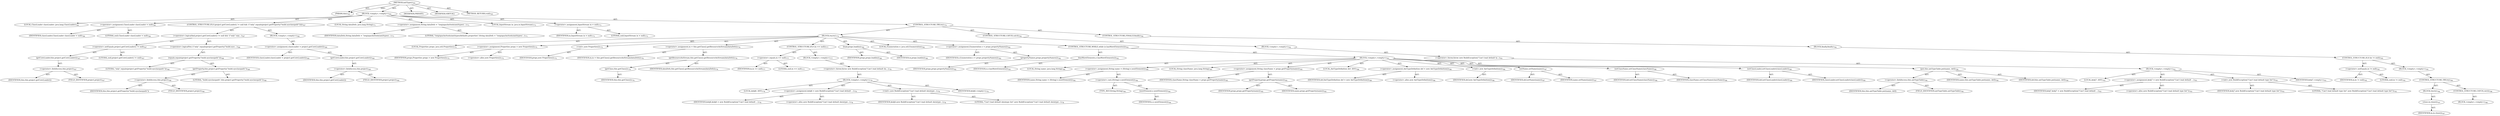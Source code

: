 digraph "initTypes" {  
"111669149727" [label = <(METHOD,initTypes)<SUB>765</SUB>> ]
"115964117008" [label = <(PARAM,this)<SUB>765</SUB>> ]
"25769803874" [label = <(BLOCK,&lt;empty&gt;,&lt;empty&gt;)<SUB>765</SUB>> ]
"94489280564" [label = <(LOCAL,ClassLoader classLoader: java.lang.ClassLoader)<SUB>766</SUB>> ]
"30064771504" [label = <(&lt;operator&gt;.assignment,ClassLoader classLoader = null)<SUB>766</SUB>> ]
"68719477135" [label = <(IDENTIFIER,classLoader,ClassLoader classLoader = null)<SUB>766</SUB>> ]
"90194313281" [label = <(LITERAL,null,ClassLoader classLoader = null)<SUB>766</SUB>> ]
"47244640305" [label = <(CONTROL_STRUCTURE,IF,if (project.getCoreLoader() != null &amp;&amp; !(&quot;only&quot;.equals(project.getProperty(&quot;build.sysclasspath&quot;)))))<SUB>767</SUB>> ]
"30064771505" [label = <(&lt;operator&gt;.logicalAnd,project.getCoreLoader() != null &amp;&amp; !(&quot;only&quot;.equ...)<SUB>767</SUB>> ]
"30064771506" [label = <(&lt;operator&gt;.notEquals,project.getCoreLoader() != null)<SUB>767</SUB>> ]
"30064771507" [label = <(getCoreLoader,this.project.getCoreLoader())<SUB>767</SUB>> ]
"30064771508" [label = <(&lt;operator&gt;.fieldAccess,this.project)<SUB>767</SUB>> ]
"68719477136" [label = <(IDENTIFIER,this,this.project.getCoreLoader())> ]
"55834574950" [label = <(FIELD_IDENTIFIER,project,project)<SUB>767</SUB>> ]
"90194313282" [label = <(LITERAL,null,project.getCoreLoader() != null)<SUB>767</SUB>> ]
"30064771509" [label = <(&lt;operator&gt;.logicalNot,!(&quot;only&quot;.equals(project.getProperty(&quot;build.sysc...)<SUB>768</SUB>> ]
"30064771510" [label = <(equals,equals(project.getProperty(&quot;build.sysclasspath&quot;)))<SUB>768</SUB>> ]
"90194313283" [label = <(LITERAL,&quot;only&quot;,equals(project.getProperty(&quot;build.sysclasspath&quot;)))<SUB>768</SUB>> ]
"30064771511" [label = <(getProperty,this.project.getProperty(&quot;build.sysclasspath&quot;))<SUB>768</SUB>> ]
"30064771512" [label = <(&lt;operator&gt;.fieldAccess,this.project)<SUB>768</SUB>> ]
"68719477137" [label = <(IDENTIFIER,this,this.project.getProperty(&quot;build.sysclasspath&quot;))> ]
"55834574951" [label = <(FIELD_IDENTIFIER,project,project)<SUB>768</SUB>> ]
"90194313284" [label = <(LITERAL,&quot;build.sysclasspath&quot;,this.project.getProperty(&quot;build.sysclasspath&quot;))<SUB>768</SUB>> ]
"25769803875" [label = <(BLOCK,&lt;empty&gt;,&lt;empty&gt;)<SUB>768</SUB>> ]
"30064771513" [label = <(&lt;operator&gt;.assignment,classLoader = project.getCoreLoader())<SUB>769</SUB>> ]
"68719477138" [label = <(IDENTIFIER,classLoader,classLoader = project.getCoreLoader())<SUB>769</SUB>> ]
"30064771514" [label = <(getCoreLoader,this.project.getCoreLoader())<SUB>769</SUB>> ]
"30064771515" [label = <(&lt;operator&gt;.fieldAccess,this.project)<SUB>769</SUB>> ]
"68719477139" [label = <(IDENTIFIER,this,this.project.getCoreLoader())> ]
"55834574952" [label = <(FIELD_IDENTIFIER,project,project)<SUB>769</SUB>> ]
"94489280565" [label = <(LOCAL,String dataDefs: java.lang.String)<SUB>771</SUB>> ]
"30064771516" [label = <(&lt;operator&gt;.assignment,String dataDefs = &quot;/org/apache/tools/ant/types/...)<SUB>771</SUB>> ]
"68719477140" [label = <(IDENTIFIER,dataDefs,String dataDefs = &quot;/org/apache/tools/ant/types/...)<SUB>771</SUB>> ]
"90194313285" [label = <(LITERAL,&quot;/org/apache/tools/ant/types/defaults.properties&quot;,String dataDefs = &quot;/org/apache/tools/ant/types/...)<SUB>771</SUB>> ]
"94489280566" [label = <(LOCAL,InputStream in: java.io.InputStream)<SUB>773</SUB>> ]
"30064771517" [label = <(&lt;operator&gt;.assignment,InputStream in = null)<SUB>773</SUB>> ]
"68719477141" [label = <(IDENTIFIER,in,InputStream in = null)<SUB>773</SUB>> ]
"90194313286" [label = <(LITERAL,null,InputStream in = null)<SUB>773</SUB>> ]
"47244640306" [label = <(CONTROL_STRUCTURE,TRY,try)<SUB>774</SUB>> ]
"25769803876" [label = <(BLOCK,try,try)<SUB>774</SUB>> ]
"94489280567" [label = <(LOCAL,Properties props: java.util.Properties)<SUB>775</SUB>> ]
"30064771518" [label = <(&lt;operator&gt;.assignment,Properties props = new Properties())<SUB>775</SUB>> ]
"68719477142" [label = <(IDENTIFIER,props,Properties props = new Properties())<SUB>775</SUB>> ]
"30064771519" [label = <(&lt;operator&gt;.alloc,new Properties())<SUB>775</SUB>> ]
"30064771520" [label = <(&lt;init&gt;,new Properties())<SUB>775</SUB>> ]
"68719477143" [label = <(IDENTIFIER,props,new Properties())<SUB>775</SUB>> ]
"30064771521" [label = <(&lt;operator&gt;.assignment,in = this.getClass().getResourceAsStream(dataDefs))<SUB>776</SUB>> ]
"68719477144" [label = <(IDENTIFIER,in,in = this.getClass().getResourceAsStream(dataDefs))<SUB>776</SUB>> ]
"30064771522" [label = <(getResourceAsStream,this.getClass().getResourceAsStream(dataDefs))<SUB>776</SUB>> ]
"30064771523" [label = <(getClass,this.getClass())<SUB>776</SUB>> ]
"68719476763" [label = <(IDENTIFIER,this,this.getClass())<SUB>776</SUB>> ]
"68719477145" [label = <(IDENTIFIER,dataDefs,this.getClass().getResourceAsStream(dataDefs))<SUB>776</SUB>> ]
"47244640307" [label = <(CONTROL_STRUCTURE,IF,if (in == null))<SUB>777</SUB>> ]
"30064771524" [label = <(&lt;operator&gt;.equals,in == null)<SUB>777</SUB>> ]
"68719477146" [label = <(IDENTIFIER,in,in == null)<SUB>777</SUB>> ]
"90194313287" [label = <(LITERAL,null,in == null)<SUB>777</SUB>> ]
"25769803877" [label = <(BLOCK,&lt;empty&gt;,&lt;empty&gt;)<SUB>777</SUB>> ]
"30064771525" [label = <(&lt;operator&gt;.throw,throw new BuildException(&quot;Can't load default da...)<SUB>778</SUB>> ]
"25769803878" [label = <(BLOCK,&lt;empty&gt;,&lt;empty&gt;)<SUB>778</SUB>> ]
"94489280568" [label = <(LOCAL,$obj6: ANY)<SUB>778</SUB>> ]
"30064771526" [label = <(&lt;operator&gt;.assignment,$obj6 = new BuildException(&quot;Can't load default ...)<SUB>778</SUB>> ]
"68719477147" [label = <(IDENTIFIER,$obj6,$obj6 = new BuildException(&quot;Can't load default ...)<SUB>778</SUB>> ]
"30064771527" [label = <(&lt;operator&gt;.alloc,new BuildException(&quot;Can't load default datatype...)<SUB>778</SUB>> ]
"30064771528" [label = <(&lt;init&gt;,new BuildException(&quot;Can't load default datatype...)<SUB>778</SUB>> ]
"68719477148" [label = <(IDENTIFIER,$obj6,new BuildException(&quot;Can't load default datatype...)<SUB>778</SUB>> ]
"90194313288" [label = <(LITERAL,&quot;Can't load default datatype list&quot;,new BuildException(&quot;Can't load default datatype...)<SUB>778</SUB>> ]
"68719477149" [label = <(IDENTIFIER,$obj6,&lt;empty&gt;)<SUB>778</SUB>> ]
"30064771529" [label = <(load,props.load(in))<SUB>780</SUB>> ]
"68719477150" [label = <(IDENTIFIER,props,props.load(in))<SUB>780</SUB>> ]
"68719477151" [label = <(IDENTIFIER,in,props.load(in))<SUB>780</SUB>> ]
"94489280569" [label = <(LOCAL,Enumeration e: java.util.Enumeration)<SUB>782</SUB>> ]
"30064771530" [label = <(&lt;operator&gt;.assignment,Enumeration e = props.propertyNames())<SUB>782</SUB>> ]
"68719477152" [label = <(IDENTIFIER,e,Enumeration e = props.propertyNames())<SUB>782</SUB>> ]
"30064771531" [label = <(propertyNames,props.propertyNames())<SUB>782</SUB>> ]
"68719477153" [label = <(IDENTIFIER,props,props.propertyNames())<SUB>782</SUB>> ]
"47244640308" [label = <(CONTROL_STRUCTURE,WHILE,while (e.hasMoreElements()))<SUB>783</SUB>> ]
"30064771532" [label = <(hasMoreElements,e.hasMoreElements())<SUB>783</SUB>> ]
"68719477154" [label = <(IDENTIFIER,e,e.hasMoreElements())<SUB>783</SUB>> ]
"25769803879" [label = <(BLOCK,&lt;empty&gt;,&lt;empty&gt;)<SUB>783</SUB>> ]
"94489280570" [label = <(LOCAL,String name: java.lang.String)<SUB>784</SUB>> ]
"30064771533" [label = <(&lt;operator&gt;.assignment,String name = (String) e.nextElement())<SUB>784</SUB>> ]
"68719477155" [label = <(IDENTIFIER,name,String name = (String) e.nextElement())<SUB>784</SUB>> ]
"30064771534" [label = <(&lt;operator&gt;.cast,(String) e.nextElement())<SUB>784</SUB>> ]
"180388626448" [label = <(TYPE_REF,String,String)<SUB>784</SUB>> ]
"30064771535" [label = <(nextElement,e.nextElement())<SUB>784</SUB>> ]
"68719477156" [label = <(IDENTIFIER,e,e.nextElement())<SUB>784</SUB>> ]
"94489280571" [label = <(LOCAL,String className: java.lang.String)<SUB>785</SUB>> ]
"30064771536" [label = <(&lt;operator&gt;.assignment,String className = props.getProperty(name))<SUB>785</SUB>> ]
"68719477157" [label = <(IDENTIFIER,className,String className = props.getProperty(name))<SUB>785</SUB>> ]
"30064771537" [label = <(getProperty,props.getProperty(name))<SUB>785</SUB>> ]
"68719477158" [label = <(IDENTIFIER,props,props.getProperty(name))<SUB>785</SUB>> ]
"68719477159" [label = <(IDENTIFIER,name,props.getProperty(name))<SUB>785</SUB>> ]
"94489280572" [label = <(LOCAL,AntTypeDefinition def: ANY)<SUB>786</SUB>> ]
"30064771538" [label = <(&lt;operator&gt;.assignment,AntTypeDefinition def = new AntTypeDefinition())<SUB>786</SUB>> ]
"68719477160" [label = <(IDENTIFIER,def,AntTypeDefinition def = new AntTypeDefinition())<SUB>786</SUB>> ]
"30064771539" [label = <(&lt;operator&gt;.alloc,new AntTypeDefinition())<SUB>786</SUB>> ]
"30064771540" [label = <(&lt;init&gt;,new AntTypeDefinition())<SUB>786</SUB>> ]
"68719477161" [label = <(IDENTIFIER,def,new AntTypeDefinition())<SUB>786</SUB>> ]
"30064771541" [label = <(setName,setName(name))<SUB>787</SUB>> ]
"68719477162" [label = <(IDENTIFIER,def,setName(name))<SUB>787</SUB>> ]
"68719477163" [label = <(IDENTIFIER,name,setName(name))<SUB>787</SUB>> ]
"30064771542" [label = <(setClassName,setClassName(className))<SUB>788</SUB>> ]
"68719477164" [label = <(IDENTIFIER,def,setClassName(className))<SUB>788</SUB>> ]
"68719477165" [label = <(IDENTIFIER,className,setClassName(className))<SUB>788</SUB>> ]
"30064771543" [label = <(setClassLoader,setClassLoader(classLoader))<SUB>789</SUB>> ]
"68719477166" [label = <(IDENTIFIER,def,setClassLoader(classLoader))<SUB>789</SUB>> ]
"68719477167" [label = <(IDENTIFIER,classLoader,setClassLoader(classLoader))<SUB>789</SUB>> ]
"30064771544" [label = <(put,this.antTypeTable.put(name, def))<SUB>790</SUB>> ]
"30064771545" [label = <(&lt;operator&gt;.fieldAccess,this.antTypeTable)<SUB>790</SUB>> ]
"68719477168" [label = <(IDENTIFIER,this,this.antTypeTable.put(name, def))> ]
"55834574953" [label = <(FIELD_IDENTIFIER,antTypeTable,antTypeTable)<SUB>790</SUB>> ]
"68719477169" [label = <(IDENTIFIER,name,this.antTypeTable.put(name, def))<SUB>790</SUB>> ]
"68719477170" [label = <(IDENTIFIER,def,this.antTypeTable.put(name, def))<SUB>790</SUB>> ]
"47244640309" [label = <(CONTROL_STRUCTURE,CATCH,catch)<SUB>792</SUB>> ]
"25769803880" [label = <(BLOCK,&lt;empty&gt;,&lt;empty&gt;)<SUB>792</SUB>> ]
"30064771546" [label = <(&lt;operator&gt;.throw,throw new BuildException(&quot;Can't load default ty...)<SUB>793</SUB>> ]
"25769803881" [label = <(BLOCK,&lt;empty&gt;,&lt;empty&gt;)<SUB>793</SUB>> ]
"94489280573" [label = <(LOCAL,$obj7: ANY)<SUB>793</SUB>> ]
"30064771547" [label = <(&lt;operator&gt;.assignment,$obj7 = new BuildException(&quot;Can't load default ...)<SUB>793</SUB>> ]
"68719477171" [label = <(IDENTIFIER,$obj7,$obj7 = new BuildException(&quot;Can't load default ...)<SUB>793</SUB>> ]
"30064771548" [label = <(&lt;operator&gt;.alloc,new BuildException(&quot;Can't load default type list&quot;))<SUB>793</SUB>> ]
"30064771549" [label = <(&lt;init&gt;,new BuildException(&quot;Can't load default type list&quot;))<SUB>793</SUB>> ]
"68719477172" [label = <(IDENTIFIER,$obj7,new BuildException(&quot;Can't load default type list&quot;))<SUB>793</SUB>> ]
"90194313289" [label = <(LITERAL,&quot;Can't load default type list&quot;,new BuildException(&quot;Can't load default type list&quot;))<SUB>793</SUB>> ]
"68719477173" [label = <(IDENTIFIER,$obj7,&lt;empty&gt;)<SUB>793</SUB>> ]
"47244640310" [label = <(CONTROL_STRUCTURE,FINALLY,finally)<SUB>794</SUB>> ]
"25769803882" [label = <(BLOCK,finally,finally)<SUB>794</SUB>> ]
"47244640311" [label = <(CONTROL_STRUCTURE,IF,if (in != null))<SUB>795</SUB>> ]
"30064771550" [label = <(&lt;operator&gt;.notEquals,in != null)<SUB>795</SUB>> ]
"68719477174" [label = <(IDENTIFIER,in,in != null)<SUB>795</SUB>> ]
"90194313290" [label = <(LITERAL,null,in != null)<SUB>795</SUB>> ]
"25769803883" [label = <(BLOCK,&lt;empty&gt;,&lt;empty&gt;)<SUB>795</SUB>> ]
"47244640312" [label = <(CONTROL_STRUCTURE,TRY,try)<SUB>796</SUB>> ]
"25769803884" [label = <(BLOCK,try,try)<SUB>796</SUB>> ]
"30064771551" [label = <(close,in.close())<SUB>797</SUB>> ]
"68719477175" [label = <(IDENTIFIER,in,in.close())<SUB>797</SUB>> ]
"47244640313" [label = <(CONTROL_STRUCTURE,CATCH,catch)<SUB>798</SUB>> ]
"25769803885" [label = <(BLOCK,&lt;empty&gt;,&lt;empty&gt;)<SUB>798</SUB>> ]
"133143986256" [label = <(MODIFIER,PRIVATE)> ]
"133143986257" [label = <(MODIFIER,VIRTUAL)> ]
"128849018911" [label = <(METHOD_RETURN,void)<SUB>765</SUB>> ]
  "111669149727" -> "115964117008"  [ label = "AST: "] 
  "111669149727" -> "25769803874"  [ label = "AST: "] 
  "111669149727" -> "133143986256"  [ label = "AST: "] 
  "111669149727" -> "133143986257"  [ label = "AST: "] 
  "111669149727" -> "128849018911"  [ label = "AST: "] 
  "25769803874" -> "94489280564"  [ label = "AST: "] 
  "25769803874" -> "30064771504"  [ label = "AST: "] 
  "25769803874" -> "47244640305"  [ label = "AST: "] 
  "25769803874" -> "94489280565"  [ label = "AST: "] 
  "25769803874" -> "30064771516"  [ label = "AST: "] 
  "25769803874" -> "94489280566"  [ label = "AST: "] 
  "25769803874" -> "30064771517"  [ label = "AST: "] 
  "25769803874" -> "47244640306"  [ label = "AST: "] 
  "30064771504" -> "68719477135"  [ label = "AST: "] 
  "30064771504" -> "90194313281"  [ label = "AST: "] 
  "47244640305" -> "30064771505"  [ label = "AST: "] 
  "47244640305" -> "25769803875"  [ label = "AST: "] 
  "30064771505" -> "30064771506"  [ label = "AST: "] 
  "30064771505" -> "30064771509"  [ label = "AST: "] 
  "30064771506" -> "30064771507"  [ label = "AST: "] 
  "30064771506" -> "90194313282"  [ label = "AST: "] 
  "30064771507" -> "30064771508"  [ label = "AST: "] 
  "30064771508" -> "68719477136"  [ label = "AST: "] 
  "30064771508" -> "55834574950"  [ label = "AST: "] 
  "30064771509" -> "30064771510"  [ label = "AST: "] 
  "30064771510" -> "90194313283"  [ label = "AST: "] 
  "30064771510" -> "30064771511"  [ label = "AST: "] 
  "30064771511" -> "30064771512"  [ label = "AST: "] 
  "30064771511" -> "90194313284"  [ label = "AST: "] 
  "30064771512" -> "68719477137"  [ label = "AST: "] 
  "30064771512" -> "55834574951"  [ label = "AST: "] 
  "25769803875" -> "30064771513"  [ label = "AST: "] 
  "30064771513" -> "68719477138"  [ label = "AST: "] 
  "30064771513" -> "30064771514"  [ label = "AST: "] 
  "30064771514" -> "30064771515"  [ label = "AST: "] 
  "30064771515" -> "68719477139"  [ label = "AST: "] 
  "30064771515" -> "55834574952"  [ label = "AST: "] 
  "30064771516" -> "68719477140"  [ label = "AST: "] 
  "30064771516" -> "90194313285"  [ label = "AST: "] 
  "30064771517" -> "68719477141"  [ label = "AST: "] 
  "30064771517" -> "90194313286"  [ label = "AST: "] 
  "47244640306" -> "25769803876"  [ label = "AST: "] 
  "47244640306" -> "47244640309"  [ label = "AST: "] 
  "47244640306" -> "47244640310"  [ label = "AST: "] 
  "25769803876" -> "94489280567"  [ label = "AST: "] 
  "25769803876" -> "30064771518"  [ label = "AST: "] 
  "25769803876" -> "30064771520"  [ label = "AST: "] 
  "25769803876" -> "30064771521"  [ label = "AST: "] 
  "25769803876" -> "47244640307"  [ label = "AST: "] 
  "25769803876" -> "30064771529"  [ label = "AST: "] 
  "25769803876" -> "94489280569"  [ label = "AST: "] 
  "25769803876" -> "30064771530"  [ label = "AST: "] 
  "25769803876" -> "47244640308"  [ label = "AST: "] 
  "30064771518" -> "68719477142"  [ label = "AST: "] 
  "30064771518" -> "30064771519"  [ label = "AST: "] 
  "30064771520" -> "68719477143"  [ label = "AST: "] 
  "30064771521" -> "68719477144"  [ label = "AST: "] 
  "30064771521" -> "30064771522"  [ label = "AST: "] 
  "30064771522" -> "30064771523"  [ label = "AST: "] 
  "30064771522" -> "68719477145"  [ label = "AST: "] 
  "30064771523" -> "68719476763"  [ label = "AST: "] 
  "47244640307" -> "30064771524"  [ label = "AST: "] 
  "47244640307" -> "25769803877"  [ label = "AST: "] 
  "30064771524" -> "68719477146"  [ label = "AST: "] 
  "30064771524" -> "90194313287"  [ label = "AST: "] 
  "25769803877" -> "30064771525"  [ label = "AST: "] 
  "30064771525" -> "25769803878"  [ label = "AST: "] 
  "25769803878" -> "94489280568"  [ label = "AST: "] 
  "25769803878" -> "30064771526"  [ label = "AST: "] 
  "25769803878" -> "30064771528"  [ label = "AST: "] 
  "25769803878" -> "68719477149"  [ label = "AST: "] 
  "30064771526" -> "68719477147"  [ label = "AST: "] 
  "30064771526" -> "30064771527"  [ label = "AST: "] 
  "30064771528" -> "68719477148"  [ label = "AST: "] 
  "30064771528" -> "90194313288"  [ label = "AST: "] 
  "30064771529" -> "68719477150"  [ label = "AST: "] 
  "30064771529" -> "68719477151"  [ label = "AST: "] 
  "30064771530" -> "68719477152"  [ label = "AST: "] 
  "30064771530" -> "30064771531"  [ label = "AST: "] 
  "30064771531" -> "68719477153"  [ label = "AST: "] 
  "47244640308" -> "30064771532"  [ label = "AST: "] 
  "47244640308" -> "25769803879"  [ label = "AST: "] 
  "30064771532" -> "68719477154"  [ label = "AST: "] 
  "25769803879" -> "94489280570"  [ label = "AST: "] 
  "25769803879" -> "30064771533"  [ label = "AST: "] 
  "25769803879" -> "94489280571"  [ label = "AST: "] 
  "25769803879" -> "30064771536"  [ label = "AST: "] 
  "25769803879" -> "94489280572"  [ label = "AST: "] 
  "25769803879" -> "30064771538"  [ label = "AST: "] 
  "25769803879" -> "30064771540"  [ label = "AST: "] 
  "25769803879" -> "30064771541"  [ label = "AST: "] 
  "25769803879" -> "30064771542"  [ label = "AST: "] 
  "25769803879" -> "30064771543"  [ label = "AST: "] 
  "25769803879" -> "30064771544"  [ label = "AST: "] 
  "30064771533" -> "68719477155"  [ label = "AST: "] 
  "30064771533" -> "30064771534"  [ label = "AST: "] 
  "30064771534" -> "180388626448"  [ label = "AST: "] 
  "30064771534" -> "30064771535"  [ label = "AST: "] 
  "30064771535" -> "68719477156"  [ label = "AST: "] 
  "30064771536" -> "68719477157"  [ label = "AST: "] 
  "30064771536" -> "30064771537"  [ label = "AST: "] 
  "30064771537" -> "68719477158"  [ label = "AST: "] 
  "30064771537" -> "68719477159"  [ label = "AST: "] 
  "30064771538" -> "68719477160"  [ label = "AST: "] 
  "30064771538" -> "30064771539"  [ label = "AST: "] 
  "30064771540" -> "68719477161"  [ label = "AST: "] 
  "30064771541" -> "68719477162"  [ label = "AST: "] 
  "30064771541" -> "68719477163"  [ label = "AST: "] 
  "30064771542" -> "68719477164"  [ label = "AST: "] 
  "30064771542" -> "68719477165"  [ label = "AST: "] 
  "30064771543" -> "68719477166"  [ label = "AST: "] 
  "30064771543" -> "68719477167"  [ label = "AST: "] 
  "30064771544" -> "30064771545"  [ label = "AST: "] 
  "30064771544" -> "68719477169"  [ label = "AST: "] 
  "30064771544" -> "68719477170"  [ label = "AST: "] 
  "30064771545" -> "68719477168"  [ label = "AST: "] 
  "30064771545" -> "55834574953"  [ label = "AST: "] 
  "47244640309" -> "25769803880"  [ label = "AST: "] 
  "25769803880" -> "30064771546"  [ label = "AST: "] 
  "30064771546" -> "25769803881"  [ label = "AST: "] 
  "25769803881" -> "94489280573"  [ label = "AST: "] 
  "25769803881" -> "30064771547"  [ label = "AST: "] 
  "25769803881" -> "30064771549"  [ label = "AST: "] 
  "25769803881" -> "68719477173"  [ label = "AST: "] 
  "30064771547" -> "68719477171"  [ label = "AST: "] 
  "30064771547" -> "30064771548"  [ label = "AST: "] 
  "30064771549" -> "68719477172"  [ label = "AST: "] 
  "30064771549" -> "90194313289"  [ label = "AST: "] 
  "47244640310" -> "25769803882"  [ label = "AST: "] 
  "25769803882" -> "47244640311"  [ label = "AST: "] 
  "47244640311" -> "30064771550"  [ label = "AST: "] 
  "47244640311" -> "25769803883"  [ label = "AST: "] 
  "30064771550" -> "68719477174"  [ label = "AST: "] 
  "30064771550" -> "90194313290"  [ label = "AST: "] 
  "25769803883" -> "47244640312"  [ label = "AST: "] 
  "47244640312" -> "25769803884"  [ label = "AST: "] 
  "47244640312" -> "47244640313"  [ label = "AST: "] 
  "25769803884" -> "30064771551"  [ label = "AST: "] 
  "30064771551" -> "68719477175"  [ label = "AST: "] 
  "47244640313" -> "25769803885"  [ label = "AST: "] 
  "111669149727" -> "115964117008"  [ label = "DDG: "] 
}
